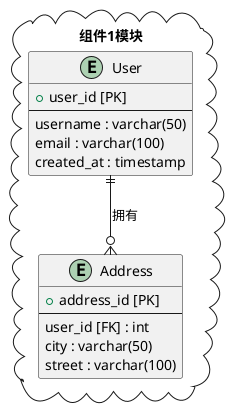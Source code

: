 @startuml

package 组件1模块 <<Cloud>> {

' 用户相关实体
entity "User" as user {
  + user_id [PK]
  --
  username : varchar(50)
  email : varchar(100)
  created_at : timestamp
}

entity "Address" as address {
  + address_id [PK]
  --
  user_id [FK] : int
  city : varchar(50)
  street : varchar(100)
}

' 用户模块关系
user ||--o{ address : "拥有"

}

@enduml
